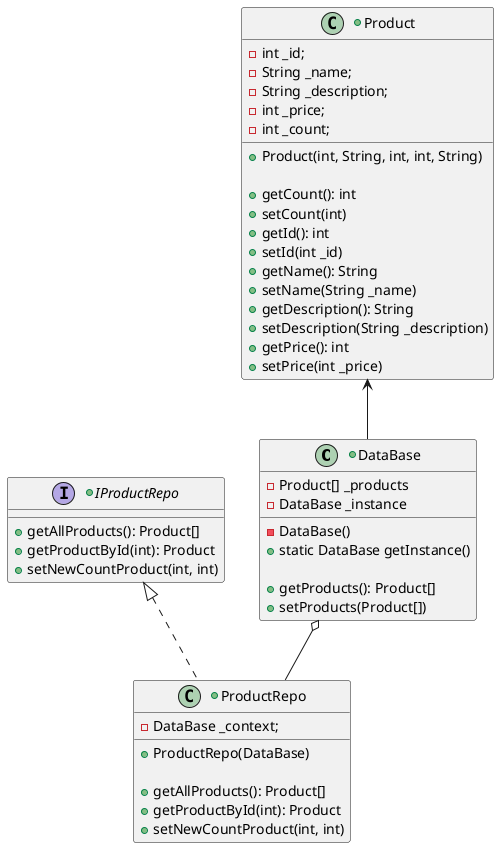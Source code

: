 @startuml

+class DataBase {
    - Product[] _products
    - DataBase _instance
    - DataBase()
    + static DataBase getInstance()

    + getProducts(): Product[]
    + setProducts(Product[])
}

+class Product {
    - int _id;
    - String _name;
    - String _description;
    - int _price;
    - int _count;

    + Product(int, String, int, int, String)

    + getCount(): int
    + setCount(int)
    + getId(): int
    + setId(int _id)
    + getName(): String
    + setName(String _name)
    + getDescription(): String
    + setDescription(String _description)
    + getPrice(): int
    + setPrice(int _price)
}

+class ProductRepo implements IProductRepo {
    - DataBase _context;

    + ProductRepo(DataBase)

    + getAllProducts(): Product[]
    + getProductById(int): Product
    + setNewCountProduct(int, int)
}

+interface IProductRepo {
    + getAllProducts(): Product[]
    + getProductById(int): Product
    + setNewCountProduct(int, int)
}

DataBase o-- ProductRepo
Product <-- DataBase

@enduml